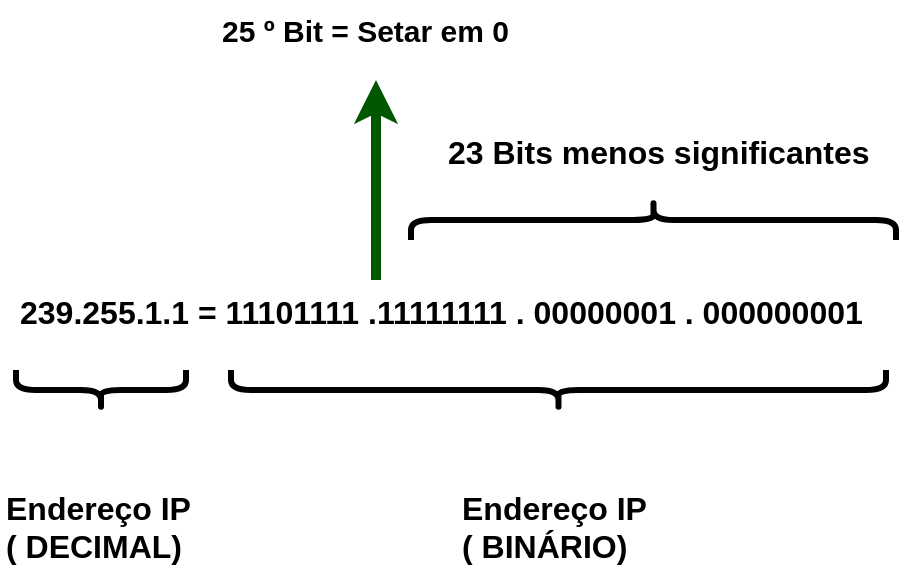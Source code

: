 <mxfile version="26.0.6">
  <diagram name="Página-1" id="LJuWngmndOlVt-vWoyig">
    <mxGraphModel dx="1194" dy="716" grid="1" gridSize="10" guides="1" tooltips="1" connect="1" arrows="1" fold="1" page="1" pageScale="1" pageWidth="827" pageHeight="1169" math="0" shadow="0">
      <root>
        <mxCell id="0" />
        <mxCell id="1" parent="0" />
        <mxCell id="T4hX0TNzIoTkRcbmY5cP-1" value="&lt;span style=&quot;color: light-dark(rgb(0, 0, 0), rgb(51, 51, 255));&quot;&gt;&lt;span style=&quot;color: light-dark(rgb(0, 0, 0), rgb(126, 166, 224));&quot;&gt;239.255.1.1 &lt;/span&gt;&lt;/span&gt;= &lt;span style=&quot;color: light-dark(rgb(0, 0, 0), rgb(255, 0, 255));&quot;&gt;&lt;span style=&quot;color: light-dark(rgb(0, 0, 0), rgb(255, 51, 153));&quot;&gt;11101111 .&lt;/span&gt;&lt;/span&gt;&lt;span style=&quot;color: light-dark(rgb(0, 0, 0), rgb(0, 204, 0));&quot;&gt;1&lt;/span&gt;&lt;span style=&quot;color: light-dark(rgb(0, 0, 0), rgb(255, 0, 255));&quot;&gt;&lt;span style=&quot;color: light-dark(rgb(0, 0, 0), rgb(255, 51, 153));&quot;&gt;1111111 . 00000001 . 000000001 &lt;/span&gt;&lt;/span&gt;" style="text;html=1;whiteSpace=wrap;overflow=hidden;rounded=0;fontFamily=Helvetica;fontStyle=1;fontSize=16;" vertex="1" parent="1">
          <mxGeometry x="200" y="310" width="440" height="30" as="geometry" />
        </mxCell>
        <mxCell id="T4hX0TNzIoTkRcbmY5cP-2" value="" style="shape=curlyBracket;whiteSpace=wrap;html=1;rounded=1;labelPosition=left;verticalLabelPosition=middle;align=right;verticalAlign=middle;hachureGap=4;fontFamily=Architects Daughter;fontSource=https%3A%2F%2Ffonts.googleapis.com%2Fcss%3Ffamily%3DArchitects%2BDaughter;rotation=-90;strokeWidth=3;" vertex="1" parent="1">
          <mxGeometry x="232.5" y="322.5" width="20" height="85" as="geometry" />
        </mxCell>
        <mxCell id="T4hX0TNzIoTkRcbmY5cP-3" value="" style="shape=curlyBracket;whiteSpace=wrap;html=1;rounded=1;labelPosition=left;verticalLabelPosition=middle;align=right;verticalAlign=middle;hachureGap=4;fontFamily=Architects Daughter;fontSource=https%3A%2F%2Ffonts.googleapis.com%2Fcss%3Ffamily%3DArchitects%2BDaughter;rotation=-90;strokeWidth=3;" vertex="1" parent="1">
          <mxGeometry x="461.25" y="201.25" width="20" height="327.5" as="geometry" />
        </mxCell>
        <mxCell id="T4hX0TNzIoTkRcbmY5cP-4" value="&lt;div&gt;Endereço IP&lt;/div&gt;&lt;div&gt;( DECIMAL)&lt;br&gt;&lt;/div&gt;" style="text;html=1;whiteSpace=wrap;overflow=hidden;rounded=0;fontFamily=Helvetica;fontSize=16;fontStyle=1" vertex="1" parent="1">
          <mxGeometry x="192.5" y="407.5" width="100" height="52.5" as="geometry" />
        </mxCell>
        <mxCell id="T4hX0TNzIoTkRcbmY5cP-6" value="&lt;div&gt;Endereço IP&lt;/div&gt;&lt;div&gt;( BINÁRIO)&lt;br&gt;&lt;/div&gt;" style="text;html=1;whiteSpace=wrap;overflow=hidden;rounded=0;fontFamily=Helvetica;fontSize=16;fontStyle=1" vertex="1" parent="1">
          <mxGeometry x="421.25" y="407.5" width="100" height="52.5" as="geometry" />
        </mxCell>
        <mxCell id="T4hX0TNzIoTkRcbmY5cP-7" value="" style="shape=curlyBracket;whiteSpace=wrap;html=1;rounded=1;labelPosition=left;verticalLabelPosition=middle;align=right;verticalAlign=middle;hachureGap=4;fontFamily=Architects Daughter;fontSource=https%3A%2F%2Ffonts.googleapis.com%2Fcss%3Ffamily%3DArchitects%2BDaughter;rotation=90;strokeWidth=3;" vertex="1" parent="1">
          <mxGeometry x="508.75" y="158.75" width="20" height="242.5" as="geometry" />
        </mxCell>
        <mxCell id="T4hX0TNzIoTkRcbmY5cP-8" value="23 Bits menos significantes" style="text;html=1;whiteSpace=wrap;overflow=hidden;rounded=0;fontFamily=Helvetica;fontSize=16;fontStyle=1" vertex="1" parent="1">
          <mxGeometry x="414" y="230" width="228.75" height="52.5" as="geometry" />
        </mxCell>
        <mxCell id="T4hX0TNzIoTkRcbmY5cP-12" value="" style="endArrow=classic;html=1;rounded=0;hachureGap=4;fontFamily=Architects Daughter;fontSource=https%3A%2F%2Ffonts.googleapis.com%2Fcss%3Ffamily%3DArchitects%2BDaughter;fillColor=#008a00;strokeColor=#005700;strokeWidth=5;" edge="1" parent="1">
          <mxGeometry width="50" height="50" relative="1" as="geometry">
            <mxPoint x="380" y="310" as="sourcePoint" />
            <mxPoint x="380" y="210" as="targetPoint" />
          </mxGeometry>
        </mxCell>
        <mxCell id="T4hX0TNzIoTkRcbmY5cP-14" value="25 º Bit = Setar em 0" style="text;html=1;whiteSpace=wrap;overflow=hidden;rounded=0;fontFamily=Helvetica;fontSize=15;fontStyle=1" vertex="1" parent="1">
          <mxGeometry x="301.25" y="170" width="180" height="30" as="geometry" />
        </mxCell>
      </root>
    </mxGraphModel>
  </diagram>
</mxfile>
